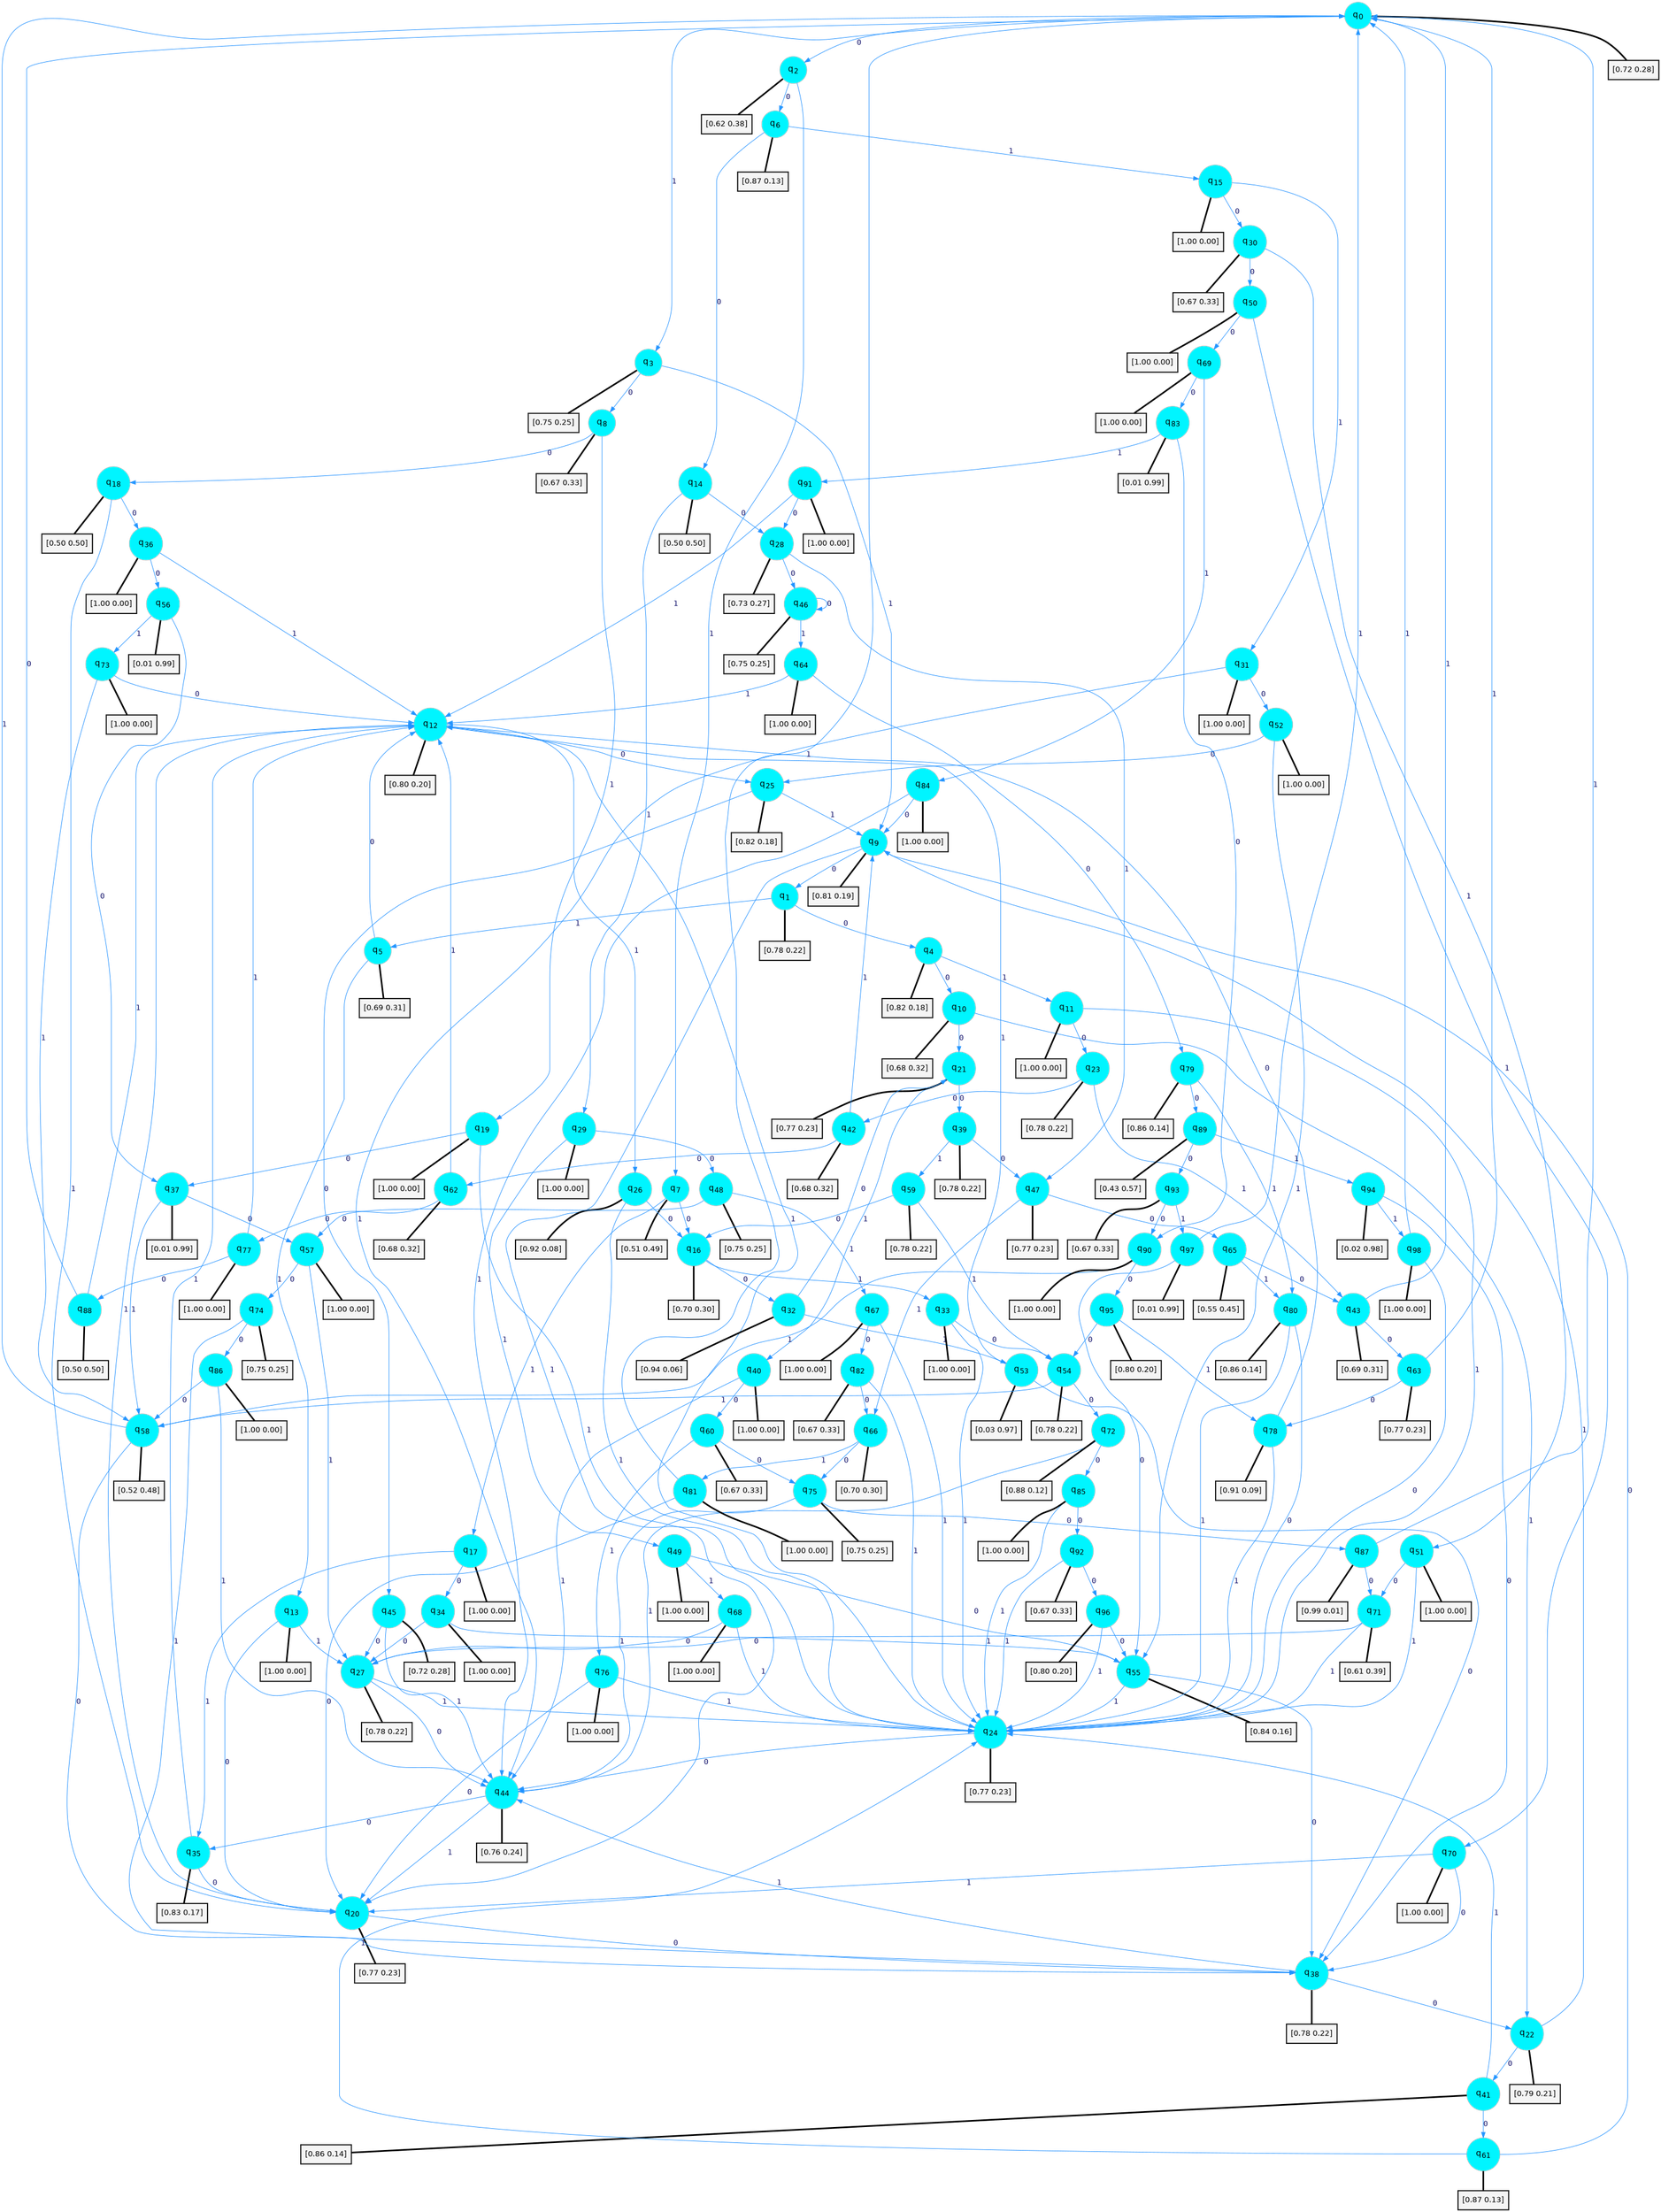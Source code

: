 digraph G {
graph [
bgcolor=transparent, dpi=300, rankdir=TD, size="40,25"];
node [
color=gray, fillcolor=turquoise1, fontcolor=black, fontname=Helvetica, fontsize=16, fontweight=bold, shape=circle, style=filled];
edge [
arrowsize=1, color=dodgerblue1, fontcolor=midnightblue, fontname=courier, fontweight=bold, penwidth=1, style=solid, weight=20];
0[label=<q<SUB>0</SUB>>];
1[label=<q<SUB>1</SUB>>];
2[label=<q<SUB>2</SUB>>];
3[label=<q<SUB>3</SUB>>];
4[label=<q<SUB>4</SUB>>];
5[label=<q<SUB>5</SUB>>];
6[label=<q<SUB>6</SUB>>];
7[label=<q<SUB>7</SUB>>];
8[label=<q<SUB>8</SUB>>];
9[label=<q<SUB>9</SUB>>];
10[label=<q<SUB>10</SUB>>];
11[label=<q<SUB>11</SUB>>];
12[label=<q<SUB>12</SUB>>];
13[label=<q<SUB>13</SUB>>];
14[label=<q<SUB>14</SUB>>];
15[label=<q<SUB>15</SUB>>];
16[label=<q<SUB>16</SUB>>];
17[label=<q<SUB>17</SUB>>];
18[label=<q<SUB>18</SUB>>];
19[label=<q<SUB>19</SUB>>];
20[label=<q<SUB>20</SUB>>];
21[label=<q<SUB>21</SUB>>];
22[label=<q<SUB>22</SUB>>];
23[label=<q<SUB>23</SUB>>];
24[label=<q<SUB>24</SUB>>];
25[label=<q<SUB>25</SUB>>];
26[label=<q<SUB>26</SUB>>];
27[label=<q<SUB>27</SUB>>];
28[label=<q<SUB>28</SUB>>];
29[label=<q<SUB>29</SUB>>];
30[label=<q<SUB>30</SUB>>];
31[label=<q<SUB>31</SUB>>];
32[label=<q<SUB>32</SUB>>];
33[label=<q<SUB>33</SUB>>];
34[label=<q<SUB>34</SUB>>];
35[label=<q<SUB>35</SUB>>];
36[label=<q<SUB>36</SUB>>];
37[label=<q<SUB>37</SUB>>];
38[label=<q<SUB>38</SUB>>];
39[label=<q<SUB>39</SUB>>];
40[label=<q<SUB>40</SUB>>];
41[label=<q<SUB>41</SUB>>];
42[label=<q<SUB>42</SUB>>];
43[label=<q<SUB>43</SUB>>];
44[label=<q<SUB>44</SUB>>];
45[label=<q<SUB>45</SUB>>];
46[label=<q<SUB>46</SUB>>];
47[label=<q<SUB>47</SUB>>];
48[label=<q<SUB>48</SUB>>];
49[label=<q<SUB>49</SUB>>];
50[label=<q<SUB>50</SUB>>];
51[label=<q<SUB>51</SUB>>];
52[label=<q<SUB>52</SUB>>];
53[label=<q<SUB>53</SUB>>];
54[label=<q<SUB>54</SUB>>];
55[label=<q<SUB>55</SUB>>];
56[label=<q<SUB>56</SUB>>];
57[label=<q<SUB>57</SUB>>];
58[label=<q<SUB>58</SUB>>];
59[label=<q<SUB>59</SUB>>];
60[label=<q<SUB>60</SUB>>];
61[label=<q<SUB>61</SUB>>];
62[label=<q<SUB>62</SUB>>];
63[label=<q<SUB>63</SUB>>];
64[label=<q<SUB>64</SUB>>];
65[label=<q<SUB>65</SUB>>];
66[label=<q<SUB>66</SUB>>];
67[label=<q<SUB>67</SUB>>];
68[label=<q<SUB>68</SUB>>];
69[label=<q<SUB>69</SUB>>];
70[label=<q<SUB>70</SUB>>];
71[label=<q<SUB>71</SUB>>];
72[label=<q<SUB>72</SUB>>];
73[label=<q<SUB>73</SUB>>];
74[label=<q<SUB>74</SUB>>];
75[label=<q<SUB>75</SUB>>];
76[label=<q<SUB>76</SUB>>];
77[label=<q<SUB>77</SUB>>];
78[label=<q<SUB>78</SUB>>];
79[label=<q<SUB>79</SUB>>];
80[label=<q<SUB>80</SUB>>];
81[label=<q<SUB>81</SUB>>];
82[label=<q<SUB>82</SUB>>];
83[label=<q<SUB>83</SUB>>];
84[label=<q<SUB>84</SUB>>];
85[label=<q<SUB>85</SUB>>];
86[label=<q<SUB>86</SUB>>];
87[label=<q<SUB>87</SUB>>];
88[label=<q<SUB>88</SUB>>];
89[label=<q<SUB>89</SUB>>];
90[label=<q<SUB>90</SUB>>];
91[label=<q<SUB>91</SUB>>];
92[label=<q<SUB>92</SUB>>];
93[label=<q<SUB>93</SUB>>];
94[label=<q<SUB>94</SUB>>];
95[label=<q<SUB>95</SUB>>];
96[label=<q<SUB>96</SUB>>];
97[label=<q<SUB>97</SUB>>];
98[label=<q<SUB>98</SUB>>];
99[label="[0.72 0.28]", shape=box,fontcolor=black, fontname=Helvetica, fontsize=14, penwidth=2, fillcolor=whitesmoke,color=black];
100[label="[0.78 0.22]", shape=box,fontcolor=black, fontname=Helvetica, fontsize=14, penwidth=2, fillcolor=whitesmoke,color=black];
101[label="[0.62 0.38]", shape=box,fontcolor=black, fontname=Helvetica, fontsize=14, penwidth=2, fillcolor=whitesmoke,color=black];
102[label="[0.75 0.25]", shape=box,fontcolor=black, fontname=Helvetica, fontsize=14, penwidth=2, fillcolor=whitesmoke,color=black];
103[label="[0.82 0.18]", shape=box,fontcolor=black, fontname=Helvetica, fontsize=14, penwidth=2, fillcolor=whitesmoke,color=black];
104[label="[0.69 0.31]", shape=box,fontcolor=black, fontname=Helvetica, fontsize=14, penwidth=2, fillcolor=whitesmoke,color=black];
105[label="[0.87 0.13]", shape=box,fontcolor=black, fontname=Helvetica, fontsize=14, penwidth=2, fillcolor=whitesmoke,color=black];
106[label="[0.51 0.49]", shape=box,fontcolor=black, fontname=Helvetica, fontsize=14, penwidth=2, fillcolor=whitesmoke,color=black];
107[label="[0.67 0.33]", shape=box,fontcolor=black, fontname=Helvetica, fontsize=14, penwidth=2, fillcolor=whitesmoke,color=black];
108[label="[0.81 0.19]", shape=box,fontcolor=black, fontname=Helvetica, fontsize=14, penwidth=2, fillcolor=whitesmoke,color=black];
109[label="[0.68 0.32]", shape=box,fontcolor=black, fontname=Helvetica, fontsize=14, penwidth=2, fillcolor=whitesmoke,color=black];
110[label="[1.00 0.00]", shape=box,fontcolor=black, fontname=Helvetica, fontsize=14, penwidth=2, fillcolor=whitesmoke,color=black];
111[label="[0.80 0.20]", shape=box,fontcolor=black, fontname=Helvetica, fontsize=14, penwidth=2, fillcolor=whitesmoke,color=black];
112[label="[1.00 0.00]", shape=box,fontcolor=black, fontname=Helvetica, fontsize=14, penwidth=2, fillcolor=whitesmoke,color=black];
113[label="[0.50 0.50]", shape=box,fontcolor=black, fontname=Helvetica, fontsize=14, penwidth=2, fillcolor=whitesmoke,color=black];
114[label="[1.00 0.00]", shape=box,fontcolor=black, fontname=Helvetica, fontsize=14, penwidth=2, fillcolor=whitesmoke,color=black];
115[label="[0.70 0.30]", shape=box,fontcolor=black, fontname=Helvetica, fontsize=14, penwidth=2, fillcolor=whitesmoke,color=black];
116[label="[1.00 0.00]", shape=box,fontcolor=black, fontname=Helvetica, fontsize=14, penwidth=2, fillcolor=whitesmoke,color=black];
117[label="[0.50 0.50]", shape=box,fontcolor=black, fontname=Helvetica, fontsize=14, penwidth=2, fillcolor=whitesmoke,color=black];
118[label="[1.00 0.00]", shape=box,fontcolor=black, fontname=Helvetica, fontsize=14, penwidth=2, fillcolor=whitesmoke,color=black];
119[label="[0.77 0.23]", shape=box,fontcolor=black, fontname=Helvetica, fontsize=14, penwidth=2, fillcolor=whitesmoke,color=black];
120[label="[0.77 0.23]", shape=box,fontcolor=black, fontname=Helvetica, fontsize=14, penwidth=2, fillcolor=whitesmoke,color=black];
121[label="[0.79 0.21]", shape=box,fontcolor=black, fontname=Helvetica, fontsize=14, penwidth=2, fillcolor=whitesmoke,color=black];
122[label="[0.78 0.22]", shape=box,fontcolor=black, fontname=Helvetica, fontsize=14, penwidth=2, fillcolor=whitesmoke,color=black];
123[label="[0.77 0.23]", shape=box,fontcolor=black, fontname=Helvetica, fontsize=14, penwidth=2, fillcolor=whitesmoke,color=black];
124[label="[0.82 0.18]", shape=box,fontcolor=black, fontname=Helvetica, fontsize=14, penwidth=2, fillcolor=whitesmoke,color=black];
125[label="[0.92 0.08]", shape=box,fontcolor=black, fontname=Helvetica, fontsize=14, penwidth=2, fillcolor=whitesmoke,color=black];
126[label="[0.78 0.22]", shape=box,fontcolor=black, fontname=Helvetica, fontsize=14, penwidth=2, fillcolor=whitesmoke,color=black];
127[label="[0.73 0.27]", shape=box,fontcolor=black, fontname=Helvetica, fontsize=14, penwidth=2, fillcolor=whitesmoke,color=black];
128[label="[1.00 0.00]", shape=box,fontcolor=black, fontname=Helvetica, fontsize=14, penwidth=2, fillcolor=whitesmoke,color=black];
129[label="[0.67 0.33]", shape=box,fontcolor=black, fontname=Helvetica, fontsize=14, penwidth=2, fillcolor=whitesmoke,color=black];
130[label="[1.00 0.00]", shape=box,fontcolor=black, fontname=Helvetica, fontsize=14, penwidth=2, fillcolor=whitesmoke,color=black];
131[label="[0.94 0.06]", shape=box,fontcolor=black, fontname=Helvetica, fontsize=14, penwidth=2, fillcolor=whitesmoke,color=black];
132[label="[1.00 0.00]", shape=box,fontcolor=black, fontname=Helvetica, fontsize=14, penwidth=2, fillcolor=whitesmoke,color=black];
133[label="[1.00 0.00]", shape=box,fontcolor=black, fontname=Helvetica, fontsize=14, penwidth=2, fillcolor=whitesmoke,color=black];
134[label="[0.83 0.17]", shape=box,fontcolor=black, fontname=Helvetica, fontsize=14, penwidth=2, fillcolor=whitesmoke,color=black];
135[label="[1.00 0.00]", shape=box,fontcolor=black, fontname=Helvetica, fontsize=14, penwidth=2, fillcolor=whitesmoke,color=black];
136[label="[0.01 0.99]", shape=box,fontcolor=black, fontname=Helvetica, fontsize=14, penwidth=2, fillcolor=whitesmoke,color=black];
137[label="[0.78 0.22]", shape=box,fontcolor=black, fontname=Helvetica, fontsize=14, penwidth=2, fillcolor=whitesmoke,color=black];
138[label="[0.78 0.22]", shape=box,fontcolor=black, fontname=Helvetica, fontsize=14, penwidth=2, fillcolor=whitesmoke,color=black];
139[label="[1.00 0.00]", shape=box,fontcolor=black, fontname=Helvetica, fontsize=14, penwidth=2, fillcolor=whitesmoke,color=black];
140[label="[0.86 0.14]", shape=box,fontcolor=black, fontname=Helvetica, fontsize=14, penwidth=2, fillcolor=whitesmoke,color=black];
141[label="[0.68 0.32]", shape=box,fontcolor=black, fontname=Helvetica, fontsize=14, penwidth=2, fillcolor=whitesmoke,color=black];
142[label="[0.69 0.31]", shape=box,fontcolor=black, fontname=Helvetica, fontsize=14, penwidth=2, fillcolor=whitesmoke,color=black];
143[label="[0.76 0.24]", shape=box,fontcolor=black, fontname=Helvetica, fontsize=14, penwidth=2, fillcolor=whitesmoke,color=black];
144[label="[0.72 0.28]", shape=box,fontcolor=black, fontname=Helvetica, fontsize=14, penwidth=2, fillcolor=whitesmoke,color=black];
145[label="[0.75 0.25]", shape=box,fontcolor=black, fontname=Helvetica, fontsize=14, penwidth=2, fillcolor=whitesmoke,color=black];
146[label="[0.77 0.23]", shape=box,fontcolor=black, fontname=Helvetica, fontsize=14, penwidth=2, fillcolor=whitesmoke,color=black];
147[label="[0.75 0.25]", shape=box,fontcolor=black, fontname=Helvetica, fontsize=14, penwidth=2, fillcolor=whitesmoke,color=black];
148[label="[1.00 0.00]", shape=box,fontcolor=black, fontname=Helvetica, fontsize=14, penwidth=2, fillcolor=whitesmoke,color=black];
149[label="[1.00 0.00]", shape=box,fontcolor=black, fontname=Helvetica, fontsize=14, penwidth=2, fillcolor=whitesmoke,color=black];
150[label="[1.00 0.00]", shape=box,fontcolor=black, fontname=Helvetica, fontsize=14, penwidth=2, fillcolor=whitesmoke,color=black];
151[label="[1.00 0.00]", shape=box,fontcolor=black, fontname=Helvetica, fontsize=14, penwidth=2, fillcolor=whitesmoke,color=black];
152[label="[0.03 0.97]", shape=box,fontcolor=black, fontname=Helvetica, fontsize=14, penwidth=2, fillcolor=whitesmoke,color=black];
153[label="[0.78 0.22]", shape=box,fontcolor=black, fontname=Helvetica, fontsize=14, penwidth=2, fillcolor=whitesmoke,color=black];
154[label="[0.84 0.16]", shape=box,fontcolor=black, fontname=Helvetica, fontsize=14, penwidth=2, fillcolor=whitesmoke,color=black];
155[label="[0.01 0.99]", shape=box,fontcolor=black, fontname=Helvetica, fontsize=14, penwidth=2, fillcolor=whitesmoke,color=black];
156[label="[1.00 0.00]", shape=box,fontcolor=black, fontname=Helvetica, fontsize=14, penwidth=2, fillcolor=whitesmoke,color=black];
157[label="[0.52 0.48]", shape=box,fontcolor=black, fontname=Helvetica, fontsize=14, penwidth=2, fillcolor=whitesmoke,color=black];
158[label="[0.78 0.22]", shape=box,fontcolor=black, fontname=Helvetica, fontsize=14, penwidth=2, fillcolor=whitesmoke,color=black];
159[label="[0.67 0.33]", shape=box,fontcolor=black, fontname=Helvetica, fontsize=14, penwidth=2, fillcolor=whitesmoke,color=black];
160[label="[0.87 0.13]", shape=box,fontcolor=black, fontname=Helvetica, fontsize=14, penwidth=2, fillcolor=whitesmoke,color=black];
161[label="[0.68 0.32]", shape=box,fontcolor=black, fontname=Helvetica, fontsize=14, penwidth=2, fillcolor=whitesmoke,color=black];
162[label="[0.77 0.23]", shape=box,fontcolor=black, fontname=Helvetica, fontsize=14, penwidth=2, fillcolor=whitesmoke,color=black];
163[label="[1.00 0.00]", shape=box,fontcolor=black, fontname=Helvetica, fontsize=14, penwidth=2, fillcolor=whitesmoke,color=black];
164[label="[0.55 0.45]", shape=box,fontcolor=black, fontname=Helvetica, fontsize=14, penwidth=2, fillcolor=whitesmoke,color=black];
165[label="[0.70 0.30]", shape=box,fontcolor=black, fontname=Helvetica, fontsize=14, penwidth=2, fillcolor=whitesmoke,color=black];
166[label="[1.00 0.00]", shape=box,fontcolor=black, fontname=Helvetica, fontsize=14, penwidth=2, fillcolor=whitesmoke,color=black];
167[label="[1.00 0.00]", shape=box,fontcolor=black, fontname=Helvetica, fontsize=14, penwidth=2, fillcolor=whitesmoke,color=black];
168[label="[1.00 0.00]", shape=box,fontcolor=black, fontname=Helvetica, fontsize=14, penwidth=2, fillcolor=whitesmoke,color=black];
169[label="[1.00 0.00]", shape=box,fontcolor=black, fontname=Helvetica, fontsize=14, penwidth=2, fillcolor=whitesmoke,color=black];
170[label="[0.61 0.39]", shape=box,fontcolor=black, fontname=Helvetica, fontsize=14, penwidth=2, fillcolor=whitesmoke,color=black];
171[label="[0.88 0.12]", shape=box,fontcolor=black, fontname=Helvetica, fontsize=14, penwidth=2, fillcolor=whitesmoke,color=black];
172[label="[1.00 0.00]", shape=box,fontcolor=black, fontname=Helvetica, fontsize=14, penwidth=2, fillcolor=whitesmoke,color=black];
173[label="[0.75 0.25]", shape=box,fontcolor=black, fontname=Helvetica, fontsize=14, penwidth=2, fillcolor=whitesmoke,color=black];
174[label="[0.75 0.25]", shape=box,fontcolor=black, fontname=Helvetica, fontsize=14, penwidth=2, fillcolor=whitesmoke,color=black];
175[label="[1.00 0.00]", shape=box,fontcolor=black, fontname=Helvetica, fontsize=14, penwidth=2, fillcolor=whitesmoke,color=black];
176[label="[1.00 0.00]", shape=box,fontcolor=black, fontname=Helvetica, fontsize=14, penwidth=2, fillcolor=whitesmoke,color=black];
177[label="[0.91 0.09]", shape=box,fontcolor=black, fontname=Helvetica, fontsize=14, penwidth=2, fillcolor=whitesmoke,color=black];
178[label="[0.86 0.14]", shape=box,fontcolor=black, fontname=Helvetica, fontsize=14, penwidth=2, fillcolor=whitesmoke,color=black];
179[label="[0.86 0.14]", shape=box,fontcolor=black, fontname=Helvetica, fontsize=14, penwidth=2, fillcolor=whitesmoke,color=black];
180[label="[1.00 0.00]", shape=box,fontcolor=black, fontname=Helvetica, fontsize=14, penwidth=2, fillcolor=whitesmoke,color=black];
181[label="[0.67 0.33]", shape=box,fontcolor=black, fontname=Helvetica, fontsize=14, penwidth=2, fillcolor=whitesmoke,color=black];
182[label="[0.01 0.99]", shape=box,fontcolor=black, fontname=Helvetica, fontsize=14, penwidth=2, fillcolor=whitesmoke,color=black];
183[label="[1.00 0.00]", shape=box,fontcolor=black, fontname=Helvetica, fontsize=14, penwidth=2, fillcolor=whitesmoke,color=black];
184[label="[1.00 0.00]", shape=box,fontcolor=black, fontname=Helvetica, fontsize=14, penwidth=2, fillcolor=whitesmoke,color=black];
185[label="[1.00 0.00]", shape=box,fontcolor=black, fontname=Helvetica, fontsize=14, penwidth=2, fillcolor=whitesmoke,color=black];
186[label="[0.99 0.01]", shape=box,fontcolor=black, fontname=Helvetica, fontsize=14, penwidth=2, fillcolor=whitesmoke,color=black];
187[label="[0.50 0.50]", shape=box,fontcolor=black, fontname=Helvetica, fontsize=14, penwidth=2, fillcolor=whitesmoke,color=black];
188[label="[0.43 0.57]", shape=box,fontcolor=black, fontname=Helvetica, fontsize=14, penwidth=2, fillcolor=whitesmoke,color=black];
189[label="[1.00 0.00]", shape=box,fontcolor=black, fontname=Helvetica, fontsize=14, penwidth=2, fillcolor=whitesmoke,color=black];
190[label="[1.00 0.00]", shape=box,fontcolor=black, fontname=Helvetica, fontsize=14, penwidth=2, fillcolor=whitesmoke,color=black];
191[label="[0.67 0.33]", shape=box,fontcolor=black, fontname=Helvetica, fontsize=14, penwidth=2, fillcolor=whitesmoke,color=black];
192[label="[0.67 0.33]", shape=box,fontcolor=black, fontname=Helvetica, fontsize=14, penwidth=2, fillcolor=whitesmoke,color=black];
193[label="[0.02 0.98]", shape=box,fontcolor=black, fontname=Helvetica, fontsize=14, penwidth=2, fillcolor=whitesmoke,color=black];
194[label="[0.80 0.20]", shape=box,fontcolor=black, fontname=Helvetica, fontsize=14, penwidth=2, fillcolor=whitesmoke,color=black];
195[label="[0.80 0.20]", shape=box,fontcolor=black, fontname=Helvetica, fontsize=14, penwidth=2, fillcolor=whitesmoke,color=black];
196[label="[0.01 0.99]", shape=box,fontcolor=black, fontname=Helvetica, fontsize=14, penwidth=2, fillcolor=whitesmoke,color=black];
197[label="[1.00 0.00]", shape=box,fontcolor=black, fontname=Helvetica, fontsize=14, penwidth=2, fillcolor=whitesmoke,color=black];
0->2 [label=0];
0->3 [label=1];
0->99 [arrowhead=none, penwidth=3,color=black];
1->4 [label=0];
1->5 [label=1];
1->100 [arrowhead=none, penwidth=3,color=black];
2->6 [label=0];
2->7 [label=1];
2->101 [arrowhead=none, penwidth=3,color=black];
3->8 [label=0];
3->9 [label=1];
3->102 [arrowhead=none, penwidth=3,color=black];
4->10 [label=0];
4->11 [label=1];
4->103 [arrowhead=none, penwidth=3,color=black];
5->12 [label=0];
5->13 [label=1];
5->104 [arrowhead=none, penwidth=3,color=black];
6->14 [label=0];
6->15 [label=1];
6->105 [arrowhead=none, penwidth=3,color=black];
7->16 [label=0];
7->17 [label=1];
7->106 [arrowhead=none, penwidth=3,color=black];
8->18 [label=0];
8->19 [label=1];
8->107 [arrowhead=none, penwidth=3,color=black];
9->1 [label=0];
9->20 [label=1];
9->108 [arrowhead=none, penwidth=3,color=black];
10->21 [label=0];
10->22 [label=1];
10->109 [arrowhead=none, penwidth=3,color=black];
11->23 [label=0];
11->24 [label=1];
11->110 [arrowhead=none, penwidth=3,color=black];
12->25 [label=0];
12->26 [label=1];
12->111 [arrowhead=none, penwidth=3,color=black];
13->20 [label=0];
13->27 [label=1];
13->112 [arrowhead=none, penwidth=3,color=black];
14->28 [label=0];
14->29 [label=1];
14->113 [arrowhead=none, penwidth=3,color=black];
15->30 [label=0];
15->31 [label=1];
15->114 [arrowhead=none, penwidth=3,color=black];
16->32 [label=0];
16->33 [label=1];
16->115 [arrowhead=none, penwidth=3,color=black];
17->34 [label=0];
17->35 [label=1];
17->116 [arrowhead=none, penwidth=3,color=black];
18->36 [label=0];
18->20 [label=1];
18->117 [arrowhead=none, penwidth=3,color=black];
19->37 [label=0];
19->24 [label=1];
19->118 [arrowhead=none, penwidth=3,color=black];
20->38 [label=0];
20->12 [label=1];
20->119 [arrowhead=none, penwidth=3,color=black];
21->39 [label=0];
21->40 [label=1];
21->120 [arrowhead=none, penwidth=3,color=black];
22->41 [label=0];
22->9 [label=1];
22->121 [arrowhead=none, penwidth=3,color=black];
23->42 [label=0];
23->43 [label=1];
23->122 [arrowhead=none, penwidth=3,color=black];
24->44 [label=0];
24->12 [label=1];
24->123 [arrowhead=none, penwidth=3,color=black];
25->45 [label=0];
25->9 [label=1];
25->124 [arrowhead=none, penwidth=3,color=black];
26->16 [label=0];
26->24 [label=1];
26->125 [arrowhead=none, penwidth=3,color=black];
27->44 [label=0];
27->24 [label=1];
27->126 [arrowhead=none, penwidth=3,color=black];
28->46 [label=0];
28->47 [label=1];
28->127 [arrowhead=none, penwidth=3,color=black];
29->48 [label=0];
29->49 [label=1];
29->128 [arrowhead=none, penwidth=3,color=black];
30->50 [label=0];
30->51 [label=1];
30->129 [arrowhead=none, penwidth=3,color=black];
31->52 [label=0];
31->44 [label=1];
31->130 [arrowhead=none, penwidth=3,color=black];
32->21 [label=0];
32->53 [label=1];
32->131 [arrowhead=none, penwidth=3,color=black];
33->54 [label=0];
33->24 [label=1];
33->132 [arrowhead=none, penwidth=3,color=black];
34->27 [label=0];
34->55 [label=1];
34->133 [arrowhead=none, penwidth=3,color=black];
35->20 [label=0];
35->12 [label=1];
35->134 [arrowhead=none, penwidth=3,color=black];
36->56 [label=0];
36->12 [label=1];
36->135 [arrowhead=none, penwidth=3,color=black];
37->57 [label=0];
37->58 [label=1];
37->136 [arrowhead=none, penwidth=3,color=black];
38->22 [label=0];
38->44 [label=1];
38->137 [arrowhead=none, penwidth=3,color=black];
39->47 [label=0];
39->59 [label=1];
39->138 [arrowhead=none, penwidth=3,color=black];
40->60 [label=0];
40->44 [label=1];
40->139 [arrowhead=none, penwidth=3,color=black];
41->61 [label=0];
41->24 [label=1];
41->140 [arrowhead=none, penwidth=3,color=black];
42->62 [label=0];
42->9 [label=1];
42->141 [arrowhead=none, penwidth=3,color=black];
43->63 [label=0];
43->0 [label=1];
43->142 [arrowhead=none, penwidth=3,color=black];
44->35 [label=0];
44->20 [label=1];
44->143 [arrowhead=none, penwidth=3,color=black];
45->27 [label=0];
45->44 [label=1];
45->144 [arrowhead=none, penwidth=3,color=black];
46->46 [label=0];
46->64 [label=1];
46->145 [arrowhead=none, penwidth=3,color=black];
47->65 [label=0];
47->66 [label=1];
47->146 [arrowhead=none, penwidth=3,color=black];
48->57 [label=0];
48->67 [label=1];
48->147 [arrowhead=none, penwidth=3,color=black];
49->55 [label=0];
49->68 [label=1];
49->148 [arrowhead=none, penwidth=3,color=black];
50->69 [label=0];
50->70 [label=1];
50->149 [arrowhead=none, penwidth=3,color=black];
51->71 [label=0];
51->24 [label=1];
51->150 [arrowhead=none, penwidth=3,color=black];
52->25 [label=0];
52->55 [label=1];
52->151 [arrowhead=none, penwidth=3,color=black];
53->38 [label=0];
53->12 [label=1];
53->152 [arrowhead=none, penwidth=3,color=black];
54->72 [label=0];
54->58 [label=1];
54->153 [arrowhead=none, penwidth=3,color=black];
55->38 [label=0];
55->24 [label=1];
55->154 [arrowhead=none, penwidth=3,color=black];
56->37 [label=0];
56->73 [label=1];
56->155 [arrowhead=none, penwidth=3,color=black];
57->74 [label=0];
57->27 [label=1];
57->156 [arrowhead=none, penwidth=3,color=black];
58->38 [label=0];
58->0 [label=1];
58->157 [arrowhead=none, penwidth=3,color=black];
59->16 [label=0];
59->54 [label=1];
59->158 [arrowhead=none, penwidth=3,color=black];
60->75 [label=0];
60->76 [label=1];
60->159 [arrowhead=none, penwidth=3,color=black];
61->9 [label=0];
61->24 [label=1];
61->160 [arrowhead=none, penwidth=3,color=black];
62->77 [label=0];
62->12 [label=1];
62->161 [arrowhead=none, penwidth=3,color=black];
63->78 [label=0];
63->0 [label=1];
63->162 [arrowhead=none, penwidth=3,color=black];
64->79 [label=0];
64->12 [label=1];
64->163 [arrowhead=none, penwidth=3,color=black];
65->43 [label=0];
65->80 [label=1];
65->164 [arrowhead=none, penwidth=3,color=black];
66->75 [label=0];
66->81 [label=1];
66->165 [arrowhead=none, penwidth=3,color=black];
67->82 [label=0];
67->24 [label=1];
67->166 [arrowhead=none, penwidth=3,color=black];
68->27 [label=0];
68->24 [label=1];
68->167 [arrowhead=none, penwidth=3,color=black];
69->83 [label=0];
69->84 [label=1];
69->168 [arrowhead=none, penwidth=3,color=black];
70->38 [label=0];
70->20 [label=1];
70->169 [arrowhead=none, penwidth=3,color=black];
71->27 [label=0];
71->24 [label=1];
71->170 [arrowhead=none, penwidth=3,color=black];
72->85 [label=0];
72->44 [label=1];
72->171 [arrowhead=none, penwidth=3,color=black];
73->12 [label=0];
73->58 [label=1];
73->172 [arrowhead=none, penwidth=3,color=black];
74->86 [label=0];
74->38 [label=1];
74->173 [arrowhead=none, penwidth=3,color=black];
75->87 [label=0];
75->44 [label=1];
75->174 [arrowhead=none, penwidth=3,color=black];
76->20 [label=0];
76->24 [label=1];
76->175 [arrowhead=none, penwidth=3,color=black];
77->88 [label=0];
77->12 [label=1];
77->176 [arrowhead=none, penwidth=3,color=black];
78->12 [label=0];
78->24 [label=1];
78->177 [arrowhead=none, penwidth=3,color=black];
79->89 [label=0];
79->80 [label=1];
79->178 [arrowhead=none, penwidth=3,color=black];
80->24 [label=0];
80->24 [label=1];
80->179 [arrowhead=none, penwidth=3,color=black];
81->20 [label=0];
81->0 [label=1];
81->180 [arrowhead=none, penwidth=3,color=black];
82->66 [label=0];
82->24 [label=1];
82->181 [arrowhead=none, penwidth=3,color=black];
83->90 [label=0];
83->91 [label=1];
83->182 [arrowhead=none, penwidth=3,color=black];
84->9 [label=0];
84->44 [label=1];
84->183 [arrowhead=none, penwidth=3,color=black];
85->92 [label=0];
85->24 [label=1];
85->184 [arrowhead=none, penwidth=3,color=black];
86->58 [label=0];
86->44 [label=1];
86->185 [arrowhead=none, penwidth=3,color=black];
87->71 [label=0];
87->0 [label=1];
87->186 [arrowhead=none, penwidth=3,color=black];
88->0 [label=0];
88->12 [label=1];
88->187 [arrowhead=none, penwidth=3,color=black];
89->93 [label=0];
89->94 [label=1];
89->188 [arrowhead=none, penwidth=3,color=black];
90->95 [label=0];
90->58 [label=1];
90->189 [arrowhead=none, penwidth=3,color=black];
91->28 [label=0];
91->12 [label=1];
91->190 [arrowhead=none, penwidth=3,color=black];
92->96 [label=0];
92->24 [label=1];
92->191 [arrowhead=none, penwidth=3,color=black];
93->90 [label=0];
93->97 [label=1];
93->192 [arrowhead=none, penwidth=3,color=black];
94->38 [label=0];
94->98 [label=1];
94->193 [arrowhead=none, penwidth=3,color=black];
95->54 [label=0];
95->78 [label=1];
95->194 [arrowhead=none, penwidth=3,color=black];
96->55 [label=0];
96->24 [label=1];
96->195 [arrowhead=none, penwidth=3,color=black];
97->55 [label=0];
97->0 [label=1];
97->196 [arrowhead=none, penwidth=3,color=black];
98->24 [label=0];
98->0 [label=1];
98->197 [arrowhead=none, penwidth=3,color=black];
}
